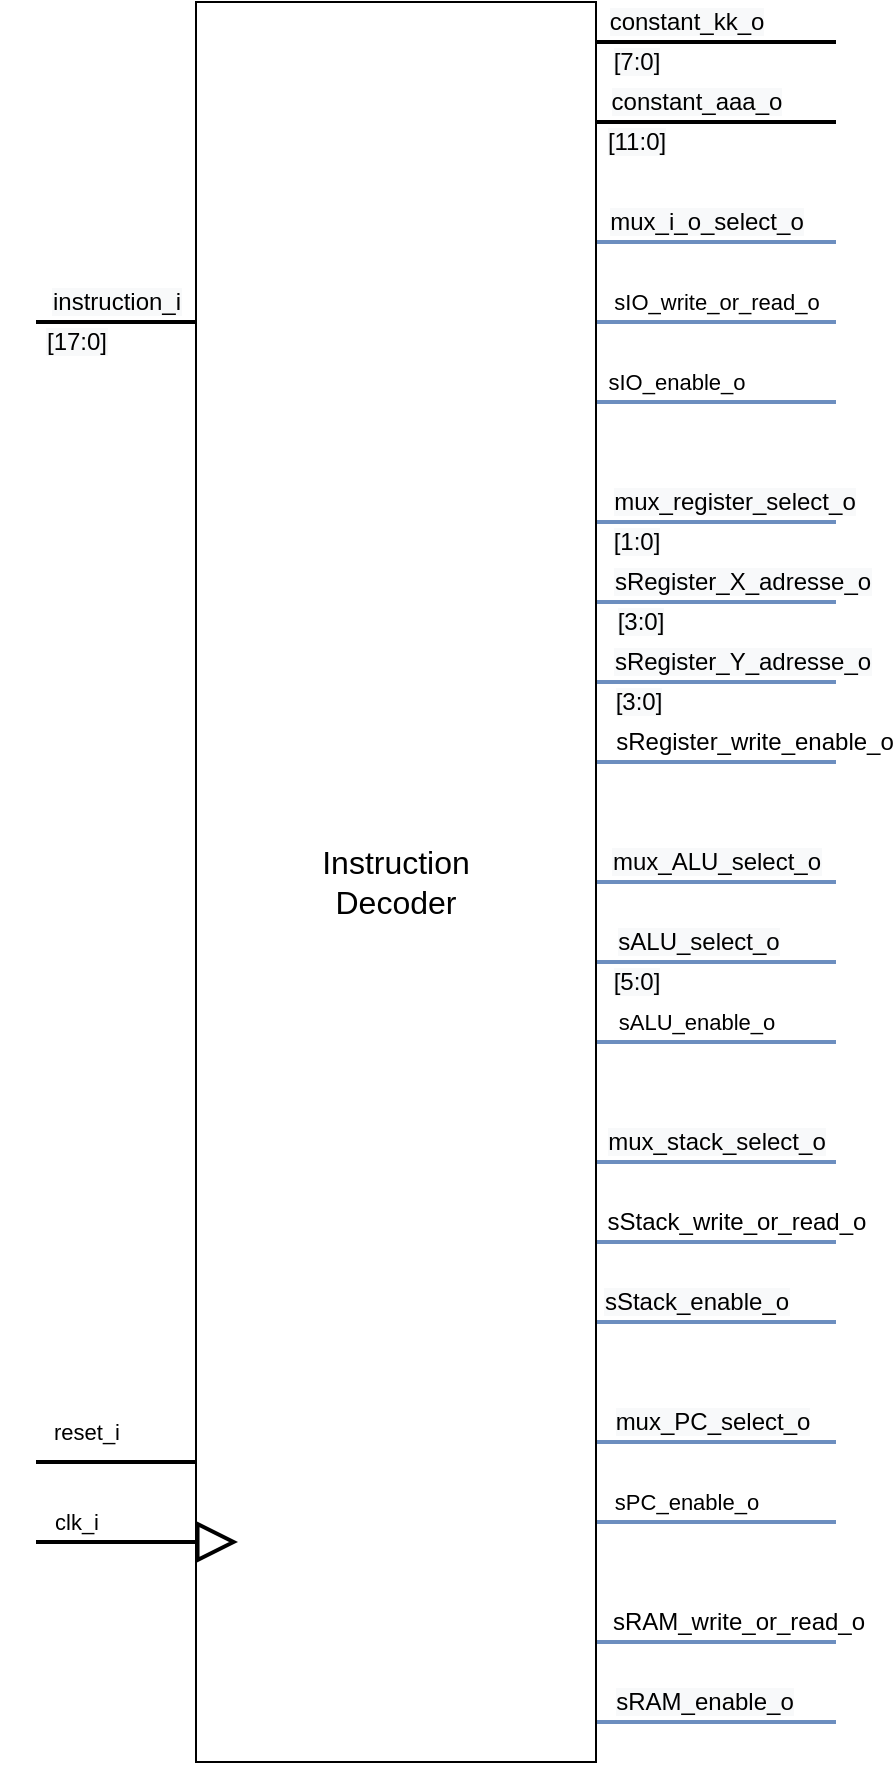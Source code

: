<mxfile version="13.0.3" type="device"><diagram id="kKXHNzVlLTAeOdKcuCIf" name="Page-1"><mxGraphModel dx="2426" dy="1391" grid="1" gridSize="10" guides="1" tooltips="1" connect="1" arrows="1" fold="1" page="1" pageScale="1" pageWidth="827" pageHeight="1169" math="0" shadow="0"><root><mxCell id="0"/><mxCell id="1" parent="0"/><mxCell id="MV6pO25n9lo2NcjGXarT-1" style="edgeStyle=orthogonalEdgeStyle;rounded=0;orthogonalLoop=1;jettySize=auto;html=1;endArrow=none;endFill=0;strokeWidth=2;" parent="1" source="LuXC71RRRRHaPjELrGPR-63" edge="1"><mxGeometry relative="1" as="geometry"><mxPoint x="240" y="200" as="targetPoint"/><Array as="points"><mxPoint x="300" y="200"/><mxPoint x="300" y="200"/></Array></mxGeometry></mxCell><mxCell id="MV6pO25n9lo2NcjGXarT-2" value="&lt;span style=&quot;font-size: 12px ; background-color: rgb(248 , 249 , 250)&quot;&gt;instruction_i&lt;/span&gt;" style="edgeLabel;html=1;align=center;verticalAlign=middle;resizable=0;points=[];" parent="MV6pO25n9lo2NcjGXarT-1" vertex="1" connectable="0"><mxGeometry x="0.291" y="-1" relative="1" as="geometry"><mxPoint x="11.72" y="-9.02" as="offset"/></mxGeometry></mxCell><mxCell id="MV6pO25n9lo2NcjGXarT-3" value="&lt;span style=&quot;font-size: 12px ; background-color: rgb(248 , 249 , 250)&quot;&gt;[17:0]&lt;/span&gt;" style="edgeLabel;html=1;align=center;verticalAlign=middle;resizable=0;points=[];" parent="MV6pO25n9lo2NcjGXarT-1" vertex="1" connectable="0"><mxGeometry x="0.274" y="2" relative="1" as="geometry"><mxPoint x="-8.96" y="7.98" as="offset"/></mxGeometry></mxCell><mxCell id="MV6pO25n9lo2NcjGXarT-6" style="edgeStyle=orthogonalEdgeStyle;rounded=0;orthogonalLoop=1;jettySize=auto;html=1;endArrow=none;endFill=0;strokeWidth=2;" parent="1" source="LuXC71RRRRHaPjELrGPR-63" edge="1"><mxGeometry relative="1" as="geometry"><mxPoint x="240" y="770" as="targetPoint"/><Array as="points"><mxPoint x="280" y="770"/><mxPoint x="280" y="770"/></Array></mxGeometry></mxCell><mxCell id="MV6pO25n9lo2NcjGXarT-7" value="reset_i" style="edgeLabel;html=1;align=center;verticalAlign=middle;resizable=0;points=[];" parent="MV6pO25n9lo2NcjGXarT-6" vertex="1" connectable="0"><mxGeometry x="0.722" y="2" relative="1" as="geometry"><mxPoint x="13.97" y="-17" as="offset"/></mxGeometry></mxCell><mxCell id="MV6pO25n9lo2NcjGXarT-8" style="edgeStyle=orthogonalEdgeStyle;rounded=0;orthogonalLoop=1;jettySize=auto;html=1;endArrow=none;endFill=0;strokeWidth=2;" parent="1" source="LuXC71RRRRHaPjELrGPR-63" edge="1"><mxGeometry relative="1" as="geometry"><mxPoint x="640" y="60" as="targetPoint"/><Array as="points"><mxPoint x="630" y="60"/><mxPoint x="630" y="60"/></Array></mxGeometry></mxCell><mxCell id="MV6pO25n9lo2NcjGXarT-9" value="&lt;span style=&quot;font-size: 12px ; background-color: rgb(248 , 249 , 250)&quot;&gt;constant_kk_o&lt;/span&gt;" style="edgeLabel;html=1;align=center;verticalAlign=middle;resizable=0;points=[];" parent="MV6pO25n9lo2NcjGXarT-8" vertex="1" connectable="0"><mxGeometry x="-0.667" y="2" relative="1" as="geometry"><mxPoint x="25" y="-8.03" as="offset"/></mxGeometry></mxCell><mxCell id="MV6pO25n9lo2NcjGXarT-10" value="&lt;span style=&quot;font-size: 12px ; background-color: rgb(248 , 249 , 250)&quot;&gt;[7:0]&lt;/span&gt;" style="edgeLabel;html=1;align=center;verticalAlign=middle;resizable=0;points=[];" parent="MV6pO25n9lo2NcjGXarT-8" vertex="1" connectable="0"><mxGeometry x="-0.275" y="-2" relative="1" as="geometry"><mxPoint x="-23.45" y="7.97" as="offset"/></mxGeometry></mxCell><mxCell id="MV6pO25n9lo2NcjGXarT-11" style="edgeStyle=orthogonalEdgeStyle;rounded=0;orthogonalLoop=1;jettySize=auto;html=1;endArrow=none;endFill=0;strokeWidth=2;" parent="1" source="LuXC71RRRRHaPjELrGPR-63" edge="1"><mxGeometry relative="1" as="geometry"><mxPoint x="640" y="100" as="targetPoint"/><Array as="points"><mxPoint x="630" y="100"/><mxPoint x="630" y="100"/></Array></mxGeometry></mxCell><mxCell id="MV6pO25n9lo2NcjGXarT-12" value="&lt;span style=&quot;font-size: 12px ; background-color: rgb(248 , 249 , 250)&quot;&gt;constant_aaa_o&lt;/span&gt;" style="edgeLabel;html=1;align=center;verticalAlign=middle;resizable=0;points=[];" parent="MV6pO25n9lo2NcjGXarT-11" vertex="1" connectable="0"><mxGeometry x="-0.769" y="-2" relative="1" as="geometry"><mxPoint x="36.21" y="-12.03" as="offset"/></mxGeometry></mxCell><mxCell id="MV6pO25n9lo2NcjGXarT-13" value="&lt;span style=&quot;font-size: 12px ; background-color: rgb(248 , 249 , 250)&quot;&gt;[11:0]&lt;/span&gt;" style="edgeLabel;html=1;align=center;verticalAlign=middle;resizable=0;points=[];" parent="MV6pO25n9lo2NcjGXarT-11" vertex="1" connectable="0"><mxGeometry x="-0.667" y="8" relative="1" as="geometry"><mxPoint y="17.97" as="offset"/></mxGeometry></mxCell><mxCell id="MV6pO25n9lo2NcjGXarT-14" style="edgeStyle=orthogonalEdgeStyle;rounded=0;orthogonalLoop=1;jettySize=auto;html=1;endArrow=none;endFill=0;strokeWidth=2;fillColor=#dae8fc;strokeColor=#6c8ebf;" parent="1" source="LuXC71RRRRHaPjELrGPR-63" edge="1"><mxGeometry relative="1" as="geometry"><mxPoint x="640" y="160" as="targetPoint"/><Array as="points"><mxPoint x="630" y="160"/><mxPoint x="630" y="160"/></Array></mxGeometry></mxCell><mxCell id="MV6pO25n9lo2NcjGXarT-15" value="&lt;span style=&quot;font-size: 12px ; background-color: rgb(248 , 249 , 250)&quot;&gt;mux_i_o_select_o&lt;/span&gt;" style="edgeLabel;html=1;align=center;verticalAlign=middle;resizable=0;points=[];" parent="MV6pO25n9lo2NcjGXarT-14" vertex="1" connectable="0"><mxGeometry x="-0.757" y="-4" relative="1" as="geometry"><mxPoint x="40.52" y="-14.03" as="offset"/></mxGeometry></mxCell><mxCell id="MV6pO25n9lo2NcjGXarT-16" style="edgeStyle=orthogonalEdgeStyle;rounded=0;orthogonalLoop=1;jettySize=auto;html=1;endArrow=none;endFill=0;strokeWidth=2;fillColor=#dae8fc;strokeColor=#6c8ebf;" parent="1" source="LuXC71RRRRHaPjELrGPR-63" edge="1"><mxGeometry relative="1" as="geometry"><mxPoint x="640" y="340" as="targetPoint"/><Array as="points"><mxPoint x="630" y="340"/><mxPoint x="630" y="340"/></Array></mxGeometry></mxCell><mxCell id="MV6pO25n9lo2NcjGXarT-17" value="&lt;span style=&quot;font-size: 12px ; background-color: rgb(248 , 249 , 250)&quot;&gt;sRegister_X_adresse_o&lt;/span&gt;" style="edgeLabel;html=1;align=center;verticalAlign=middle;resizable=0;points=[];" parent="MV6pO25n9lo2NcjGXarT-16" vertex="1" connectable="0"><mxGeometry x="-0.746" y="-2" relative="1" as="geometry"><mxPoint x="57.83" y="-12.03" as="offset"/></mxGeometry></mxCell><mxCell id="MV6pO25n9lo2NcjGXarT-18" value="&lt;span style=&quot;font-size: 12px ; background-color: rgb(248 , 249 , 250)&quot;&gt;[3:0]&lt;/span&gt;" style="edgeLabel;html=1;align=center;verticalAlign=middle;resizable=0;points=[];" parent="MV6pO25n9lo2NcjGXarT-16" vertex="1" connectable="0"><mxGeometry x="-0.642" y="-1" relative="1" as="geometry"><mxPoint y="8.97" as="offset"/></mxGeometry></mxCell><mxCell id="MV6pO25n9lo2NcjGXarT-19" style="edgeStyle=orthogonalEdgeStyle;rounded=0;orthogonalLoop=1;jettySize=auto;html=1;endArrow=none;endFill=0;strokeWidth=2;fillColor=#dae8fc;strokeColor=#6c8ebf;" parent="1" source="LuXC71RRRRHaPjELrGPR-63" edge="1"><mxGeometry relative="1" as="geometry"><mxPoint x="640" y="380" as="targetPoint"/><Array as="points"><mxPoint x="630" y="380"/><mxPoint x="630" y="380"/></Array></mxGeometry></mxCell><mxCell id="MV6pO25n9lo2NcjGXarT-20" value="&lt;span style=&quot;font-size: 12px ; background-color: rgb(248 , 249 , 250)&quot;&gt;sRegister_Y_adresse_o&lt;/span&gt;" style="edgeLabel;html=1;align=center;verticalAlign=middle;resizable=0;points=[];" parent="MV6pO25n9lo2NcjGXarT-19" vertex="1" connectable="0"><mxGeometry x="-0.757" y="-1" relative="1" as="geometry"><mxPoint x="58.52" y="-11.03" as="offset"/></mxGeometry></mxCell><mxCell id="MV6pO25n9lo2NcjGXarT-21" value="&lt;span style=&quot;font-size: 12px ; background-color: rgb(248 , 249 , 250)&quot;&gt;[3:0]&lt;/span&gt;" style="edgeLabel;html=1;align=center;verticalAlign=middle;resizable=0;points=[];" parent="MV6pO25n9lo2NcjGXarT-19" vertex="1" connectable="0"><mxGeometry x="-0.5" y="9" relative="1" as="geometry"><mxPoint x="-9" y="18.97" as="offset"/></mxGeometry></mxCell><mxCell id="MV6pO25n9lo2NcjGXarT-22" style="edgeStyle=orthogonalEdgeStyle;rounded=0;orthogonalLoop=1;jettySize=auto;html=1;endArrow=none;endFill=0;strokeWidth=2;fillColor=#dae8fc;strokeColor=#6c8ebf;" parent="1" source="LuXC71RRRRHaPjELrGPR-63" edge="1"><mxGeometry relative="1" as="geometry"><mxPoint x="640" y="300" as="targetPoint"/><Array as="points"><mxPoint x="620" y="300"/><mxPoint x="620" y="300"/></Array></mxGeometry></mxCell><mxCell id="MV6pO25n9lo2NcjGXarT-23" value="&lt;span style=&quot;font-size: 12px ; background-color: rgb(248 , 249 , 250)&quot;&gt;mux_register_select_o&lt;/span&gt;" style="edgeLabel;html=1;align=center;verticalAlign=middle;resizable=0;points=[];" parent="MV6pO25n9lo2NcjGXarT-22" vertex="1" connectable="0"><mxGeometry x="-0.723" y="-2" relative="1" as="geometry"><mxPoint x="52.45" y="-12.03" as="offset"/></mxGeometry></mxCell><mxCell id="MV6pO25n9lo2NcjGXarT-24" value="&lt;span style=&quot;font-size: 12px ; background-color: rgb(248 , 249 , 250)&quot;&gt;[1:0]&lt;/span&gt;" style="edgeLabel;html=1;align=center;verticalAlign=middle;resizable=0;points=[];" parent="MV6pO25n9lo2NcjGXarT-22" vertex="1" connectable="0"><mxGeometry x="-0.677" y="-1" relative="1" as="geometry"><mxPoint y="8.97" as="offset"/></mxGeometry></mxCell><mxCell id="MV6pO25n9lo2NcjGXarT-25" style="edgeStyle=orthogonalEdgeStyle;rounded=0;orthogonalLoop=1;jettySize=auto;html=1;endArrow=none;endFill=0;strokeWidth=2;fillColor=#dae8fc;strokeColor=#6c8ebf;" parent="1" source="LuXC71RRRRHaPjELrGPR-63" edge="1"><mxGeometry relative="1" as="geometry"><mxPoint x="640" y="480" as="targetPoint"/><Array as="points"><mxPoint x="600" y="480"/><mxPoint x="600" y="480"/></Array></mxGeometry></mxCell><mxCell id="MV6pO25n9lo2NcjGXarT-26" value="&lt;span style=&quot;font-size: 12px ; background-color: rgb(248 , 249 , 250)&quot;&gt;mux_ALU_select_o&lt;/span&gt;" style="edgeLabel;html=1;align=center;verticalAlign=middle;resizable=0;points=[];" parent="MV6pO25n9lo2NcjGXarT-25" vertex="1" connectable="0"><mxGeometry x="-0.5" y="10" relative="1" as="geometry"><mxPoint x="29.66" y="-0.03" as="offset"/></mxGeometry></mxCell><mxCell id="MV6pO25n9lo2NcjGXarT-27" style="edgeStyle=orthogonalEdgeStyle;rounded=0;orthogonalLoop=1;jettySize=auto;html=1;endArrow=none;endFill=0;strokeWidth=2;fillColor=#dae8fc;strokeColor=#6c8ebf;" parent="1" source="LuXC71RRRRHaPjELrGPR-63" edge="1"><mxGeometry relative="1" as="geometry"><mxPoint x="640" y="520" as="targetPoint"/><Array as="points"><mxPoint x="590" y="520"/><mxPoint x="590" y="520"/></Array></mxGeometry></mxCell><mxCell id="MV6pO25n9lo2NcjGXarT-28" value="&lt;span style=&quot;font-size: 12px ; background-color: rgb(248 , 249 , 250)&quot;&gt;sALU_select_o&lt;/span&gt;" style="edgeLabel;html=1;align=center;verticalAlign=middle;resizable=0;points=[];" parent="MV6pO25n9lo2NcjGXarT-27" vertex="1" connectable="0"><mxGeometry x="-0.654" y="-1" relative="1" as="geometry"><mxPoint x="29.31" y="-11.03" as="offset"/></mxGeometry></mxCell><mxCell id="MV6pO25n9lo2NcjGXarT-29" value="&lt;span style=&quot;font-size: 12px ; background-color: rgb(248 , 249 , 250)&quot;&gt;[5:0]&lt;/span&gt;" style="edgeLabel;html=1;align=center;verticalAlign=middle;resizable=0;points=[];" parent="MV6pO25n9lo2NcjGXarT-27" vertex="1" connectable="0"><mxGeometry x="-0.723" y="-2" relative="1" as="geometry"><mxPoint x="3.45" y="7.97" as="offset"/></mxGeometry></mxCell><mxCell id="MV6pO25n9lo2NcjGXarT-30" style="edgeStyle=orthogonalEdgeStyle;rounded=0;orthogonalLoop=1;jettySize=auto;html=1;endArrow=none;endFill=0;strokeWidth=2;fillColor=#dae8fc;strokeColor=#6c8ebf;" parent="1" source="LuXC71RRRRHaPjELrGPR-63" edge="1"><mxGeometry relative="1" as="geometry"><mxPoint x="640" y="620" as="targetPoint"/><Array as="points"><mxPoint x="630" y="620"/><mxPoint x="630" y="620"/></Array></mxGeometry></mxCell><mxCell id="MV6pO25n9lo2NcjGXarT-31" value="&lt;span style=&quot;font-size: 12px ; background-color: rgb(248 , 249 , 250)&quot;&gt;mux_stack_select_o&lt;/span&gt;" style="edgeLabel;html=1;align=center;verticalAlign=middle;resizable=0;points=[];" parent="MV6pO25n9lo2NcjGXarT-30" vertex="1" connectable="0"><mxGeometry x="-0.333" y="23" relative="1" as="geometry"><mxPoint x="20.01" y="12.97" as="offset"/></mxGeometry></mxCell><mxCell id="MV6pO25n9lo2NcjGXarT-32" style="edgeStyle=orthogonalEdgeStyle;rounded=0;orthogonalLoop=1;jettySize=auto;html=1;endArrow=none;endFill=0;strokeWidth=2;fillColor=#dae8fc;strokeColor=#6c8ebf;" parent="1" source="LuXC71RRRRHaPjELrGPR-63" edge="1"><mxGeometry relative="1" as="geometry"><mxPoint x="640" y="660" as="targetPoint"/><Array as="points"><mxPoint x="630" y="660"/><mxPoint x="630" y="660"/></Array></mxGeometry></mxCell><mxCell id="MV6pO25n9lo2NcjGXarT-34" value="&lt;span style=&quot;font-size: 12px;&quot;&gt;sStack_&lt;/span&gt;&lt;span style=&quot;font-size: 12px;&quot;&gt;write_or_read&lt;/span&gt;&lt;span style=&quot;font-size: 12px;&quot;&gt;_o&lt;/span&gt;" style="edgeLabel;html=1;align=center;verticalAlign=middle;resizable=0;points=[];labelBackgroundColor=none;" parent="MV6pO25n9lo2NcjGXarT-32" vertex="1" connectable="0"><mxGeometry x="-0.333" y="20" relative="1" as="geometry"><mxPoint x="30" y="9.97" as="offset"/></mxGeometry></mxCell><mxCell id="MV6pO25n9lo2NcjGXarT-35" style="edgeStyle=orthogonalEdgeStyle;rounded=0;orthogonalLoop=1;jettySize=auto;html=1;endArrow=none;endFill=0;strokeWidth=2;fillColor=#dae8fc;strokeColor=#6c8ebf;" parent="1" source="LuXC71RRRRHaPjELrGPR-63" edge="1"><mxGeometry relative="1" as="geometry"><mxPoint x="640" y="760" as="targetPoint"/><Array as="points"><mxPoint x="580" y="760"/><mxPoint x="580" y="760"/></Array></mxGeometry></mxCell><mxCell id="MV6pO25n9lo2NcjGXarT-36" value="&lt;span style=&quot;font-size: 12px ; background-color: rgb(248 , 249 , 250)&quot;&gt;mux_PC_select_o&lt;/span&gt;" style="edgeLabel;html=1;align=center;verticalAlign=middle;resizable=0;points=[];" parent="MV6pO25n9lo2NcjGXarT-35" vertex="1" connectable="0"><mxGeometry x="0.814" relative="1" as="geometry"><mxPoint x="-51.14" y="-10" as="offset"/></mxGeometry></mxCell><mxCell id="MV6pO25n9lo2NcjGXarT-40" style="edgeStyle=orthogonalEdgeStyle;rounded=0;orthogonalLoop=1;jettySize=auto;html=1;endArrow=none;endFill=0;strokeWidth=2;fillColor=#dae8fc;strokeColor=#6c8ebf;" parent="1" source="LuXC71RRRRHaPjELrGPR-63" edge="1"><mxGeometry relative="1" as="geometry"><mxPoint x="640" y="860" as="targetPoint"/><Array as="points"><mxPoint x="630" y="860"/><mxPoint x="630" y="860"/></Array></mxGeometry></mxCell><mxCell id="MV6pO25n9lo2NcjGXarT-41" value="&lt;span style=&quot;font-size: 12px;&quot;&gt;sRAM_write_or_read_o&lt;/span&gt;" style="edgeLabel;html=1;align=center;verticalAlign=middle;resizable=0;points=[];labelBackgroundColor=none;" parent="MV6pO25n9lo2NcjGXarT-40" vertex="1" connectable="0"><mxGeometry x="-0.5" y="11" relative="1" as="geometry"><mxPoint x="40.71" y="0.97" as="offset"/></mxGeometry></mxCell><mxCell id="MV6pO25n9lo2NcjGXarT-42" style="edgeStyle=orthogonalEdgeStyle;rounded=0;orthogonalLoop=1;jettySize=auto;html=1;endArrow=none;endFill=0;strokeWidth=2;fillColor=#dae8fc;strokeColor=#6c8ebf;" parent="1" source="LuXC71RRRRHaPjELrGPR-63" edge="1"><mxGeometry relative="1" as="geometry"><mxPoint x="640" y="900" as="targetPoint"/><Array as="points"><mxPoint x="630" y="900"/><mxPoint x="630" y="900"/></Array></mxGeometry></mxCell><mxCell id="MV6pO25n9lo2NcjGXarT-43" value="&lt;span style=&quot;font-size: 12px ; background-color: rgb(248 , 249 , 250)&quot;&gt;sRAM_enable_o&lt;/span&gt;" style="edgeLabel;html=1;align=center;verticalAlign=middle;resizable=0;points=[];" parent="MV6pO25n9lo2NcjGXarT-42" vertex="1" connectable="0"><mxGeometry x="-0.681" relative="1" as="geometry"><mxPoint x="35.14" y="-10.03" as="offset"/></mxGeometry></mxCell><mxCell id="bLYJc9cYi47nmvXbdwZo-1" style="edgeStyle=orthogonalEdgeStyle;rounded=0;orthogonalLoop=1;jettySize=auto;html=1;strokeWidth=2;endArrow=none;endFill=0;fillColor=#dae8fc;strokeColor=#6c8ebf;" parent="1" source="LuXC71RRRRHaPjELrGPR-63" edge="1"><mxGeometry relative="1" as="geometry"><mxPoint x="640" y="420" as="targetPoint"/><Array as="points"><mxPoint x="630" y="420"/><mxPoint x="630" y="420"/></Array></mxGeometry></mxCell><mxCell id="bLYJc9cYi47nmvXbdwZo-2" value="&lt;font style=&quot;font-size: 12px&quot;&gt;sRegister_write_enable_o&lt;/font&gt;" style="edgeLabel;html=1;align=center;verticalAlign=middle;resizable=0;points=[];" parent="bLYJc9cYi47nmvXbdwZo-1" vertex="1" connectable="0"><mxGeometry x="-0.805" y="-1" relative="1" as="geometry"><mxPoint x="67.28" y="-11.03" as="offset"/></mxGeometry></mxCell><mxCell id="mXoRVwYY6TjultFZau13-1" style="edgeStyle=orthogonalEdgeStyle;rounded=0;orthogonalLoop=1;jettySize=auto;html=1;strokeWidth=2;endArrow=none;endFill=0;fillColor=#dae8fc;strokeColor=#6c8ebf;" parent="1" source="LuXC71RRRRHaPjELrGPR-63" edge="1"><mxGeometry relative="1" as="geometry"><mxPoint x="640" y="700" as="targetPoint"/><Array as="points"><mxPoint x="630" y="700"/><mxPoint x="630" y="700"/></Array></mxGeometry></mxCell><mxCell id="mXoRVwYY6TjultFZau13-2" value="&lt;span style=&quot;font-size: 12px ; background-color: rgb(248 , 249 , 250)&quot;&gt;sStack_enable_o&lt;/span&gt;" style="edgeLabel;html=1;align=center;verticalAlign=middle;resizable=0;points=[];" parent="mXoRVwYY6TjultFZau13-1" vertex="1" connectable="0"><mxGeometry x="-0.746" relative="1" as="geometry"><mxPoint x="34.83" y="-10.03" as="offset"/></mxGeometry></mxCell><mxCell id="mXoRVwYY6TjultFZau13-3" style="edgeStyle=orthogonalEdgeStyle;rounded=0;orthogonalLoop=1;jettySize=auto;html=1;endArrow=none;endFill=0;strokeWidth=2;fillColor=#dae8fc;strokeColor=#6c8ebf;" parent="1" source="LuXC71RRRRHaPjELrGPR-63" edge="1"><mxGeometry relative="1" as="geometry"><mxPoint x="640" y="200" as="targetPoint"/><Array as="points"><mxPoint x="630" y="200"/><mxPoint x="630" y="200"/></Array></mxGeometry></mxCell><mxCell id="mXoRVwYY6TjultFZau13-4" value="sIO_write_or_read_o" style="edgeLabel;html=1;align=center;verticalAlign=middle;resizable=0;points=[];" parent="mXoRVwYY6TjultFZau13-3" vertex="1" connectable="0"><mxGeometry x="-0.851" y="1" relative="1" as="geometry"><mxPoint x="50.95" y="-9" as="offset"/></mxGeometry></mxCell><mxCell id="mXoRVwYY6TjultFZau13-5" style="edgeStyle=orthogonalEdgeStyle;rounded=0;orthogonalLoop=1;jettySize=auto;html=1;endArrow=none;endFill=0;strokeWidth=2;fillColor=#dae8fc;strokeColor=#6c8ebf;" parent="1" source="LuXC71RRRRHaPjELrGPR-63" edge="1"><mxGeometry relative="1" as="geometry"><mxPoint x="640" y="240" as="targetPoint"/><Array as="points"><mxPoint x="600" y="240"/><mxPoint x="600" y="240"/></Array></mxGeometry></mxCell><mxCell id="mXoRVwYY6TjultFZau13-6" value="sIO_enable_o" style="edgeLabel;html=1;align=center;verticalAlign=middle;resizable=0;points=[];" parent="mXoRVwYY6TjultFZau13-5" vertex="1" connectable="0"><mxGeometry x="-0.7" y="1" relative="1" as="geometry"><mxPoint x="21.9" y="-9" as="offset"/></mxGeometry></mxCell><mxCell id="nzRKPkrsqc59scNJJtyQ-1" style="edgeStyle=orthogonalEdgeStyle;rounded=0;orthogonalLoop=1;jettySize=auto;html=1;fillColor=#dae8fc;strokeColor=#6c8ebf;endArrow=none;endFill=0;strokeWidth=2;" edge="1" parent="1" source="LuXC71RRRRHaPjELrGPR-63"><mxGeometry relative="1" as="geometry"><mxPoint x="640" y="560" as="targetPoint"/><Array as="points"><mxPoint x="630" y="560"/><mxPoint x="630" y="560"/></Array></mxGeometry></mxCell><mxCell id="nzRKPkrsqc59scNJJtyQ-2" value="sALU_enable_o" style="edgeLabel;html=1;align=center;verticalAlign=middle;resizable=0;points=[];" vertex="1" connectable="0" parent="nzRKPkrsqc59scNJJtyQ-1"><mxGeometry x="0.833" y="93" relative="1" as="geometry"><mxPoint x="-60" y="83" as="offset"/></mxGeometry></mxCell><mxCell id="nzRKPkrsqc59scNJJtyQ-3" style="edgeStyle=orthogonalEdgeStyle;rounded=0;orthogonalLoop=1;jettySize=auto;html=1;endArrow=none;endFill=0;strokeWidth=2;fillColor=#dae8fc;strokeColor=#6c8ebf;" edge="1" parent="1" source="LuXC71RRRRHaPjELrGPR-63"><mxGeometry relative="1" as="geometry"><mxPoint x="640" y="800" as="targetPoint"/><Array as="points"><mxPoint x="620" y="800"/><mxPoint x="620" y="800"/></Array></mxGeometry></mxCell><mxCell id="nzRKPkrsqc59scNJJtyQ-4" value="sPC_enable_o" style="edgeLabel;html=1;align=center;verticalAlign=middle;resizable=0;points=[];" vertex="1" connectable="0" parent="nzRKPkrsqc59scNJJtyQ-3"><mxGeometry x="-0.5" y="13" relative="1" as="geometry"><mxPoint x="14.72" y="2.97" as="offset"/></mxGeometry></mxCell><mxCell id="LuXC71RRRRHaPjELrGPR-63" value="&lt;font style=&quot;font-size: 16px&quot;&gt;Instruction&lt;br&gt;Decoder&lt;/font&gt;" style="rounded=0;whiteSpace=wrap;html=1;" parent="1" vertex="1"><mxGeometry x="320" y="40" width="200" height="880" as="geometry"/></mxCell><mxCell id="LuXC71RRRRHaPjELrGPR-64" value="clk_i" style="endArrow=block;endSize=16;endFill=0;html=1;strokeWidth=2;" parent="1" edge="1"><mxGeometry x="-0.604" y="10" width="160" relative="1" as="geometry"><mxPoint x="240" y="810" as="sourcePoint"/><mxPoint x="341" y="810" as="targetPoint"/><mxPoint as="offset"/></mxGeometry></mxCell></root></mxGraphModel></diagram></mxfile>